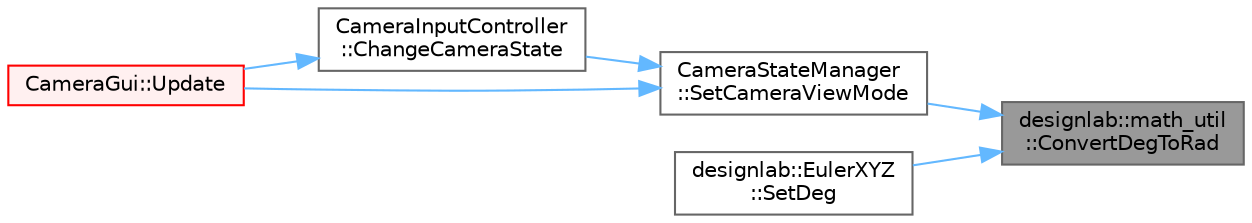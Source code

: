 digraph "designlab::math_util::ConvertDegToRad"
{
 // LATEX_PDF_SIZE
  bgcolor="transparent";
  edge [fontname=Helvetica,fontsize=10,labelfontname=Helvetica,labelfontsize=10];
  node [fontname=Helvetica,fontsize=10,shape=box,height=0.2,width=0.4];
  rankdir="RL";
  Node1 [id="Node000001",label="designlab::math_util\l::ConvertDegToRad",height=0.2,width=0.4,color="gray40", fillcolor="grey60", style="filled", fontcolor="black",tooltip="角度をdegからradに変換する関数．"];
  Node1 -> Node2 [id="edge1_Node000001_Node000002",dir="back",color="steelblue1",style="solid",tooltip=" "];
  Node2 [id="Node000002",label="CameraStateManager\l::SetCameraViewMode",height=0.2,width=0.4,color="grey40", fillcolor="white", style="filled",URL="$class_camera_state_manager.html#aad65bb6b1a42f7d6a41d265ecd324142",tooltip="カメラのモードをセットする．同時にカメラの目標回転角度などを設定する"];
  Node2 -> Node3 [id="edge2_Node000002_Node000003",dir="back",color="steelblue1",style="solid",tooltip=" "];
  Node3 [id="Node000003",label="CameraInputController\l::ChangeCameraState",height=0.2,width=0.4,color="grey40", fillcolor="white", style="filled",URL="$class_camera_input_controller.html#a56c0dbc23365b09d5d0c0349e880e16f",tooltip="キー入力でカメラを動かす．   基本的には毎フレーム呼び出す"];
  Node3 -> Node4 [id="edge3_Node000003_Node000004",dir="back",color="steelblue1",style="solid",tooltip=" "];
  Node4 [id="Node000004",label="CameraGui::Update",height=0.2,width=0.4,color="red", fillcolor="#FFF0F0", style="filled",URL="$class_camera_gui.html#a6acd3a19c988ec33ff84572a025ac2cd",tooltip="GUIやカメラの更新を行う"];
  Node2 -> Node4 [id="edge4_Node000002_Node000004",dir="back",color="steelblue1",style="solid",tooltip=" "];
  Node1 -> Node9 [id="edge5_Node000001_Node000009",dir="back",color="steelblue1",style="solid",tooltip=" "];
  Node9 [id="Node000009",label="designlab::EulerXYZ\l::SetDeg",height=0.2,width=0.4,color="grey40", fillcolor="white", style="filled",URL="$structdesignlab_1_1_euler_x_y_z.html#ae220f2dcab4743783a5e1436ff19d9e5",tooltip="オイラー角を 単位[deg] で初期化する"];
}
